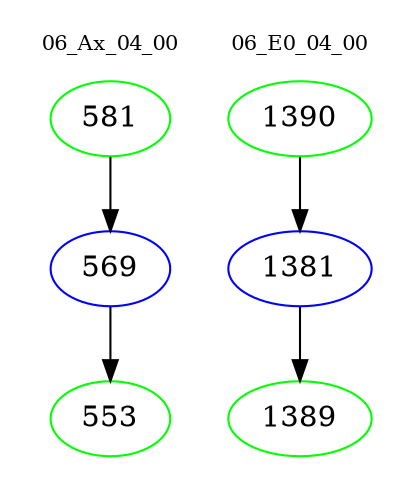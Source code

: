 digraph{
subgraph cluster_0 {
color = white
label = "06_Ax_04_00";
fontsize=10;
T0_581 [label="581", color="green"]
T0_581 -> T0_569 [color="black"]
T0_569 [label="569", color="blue"]
T0_569 -> T0_553 [color="black"]
T0_553 [label="553", color="green"]
}
subgraph cluster_1 {
color = white
label = "06_E0_04_00";
fontsize=10;
T1_1390 [label="1390", color="green"]
T1_1390 -> T1_1381 [color="black"]
T1_1381 [label="1381", color="blue"]
T1_1381 -> T1_1389 [color="black"]
T1_1389 [label="1389", color="green"]
}
}
